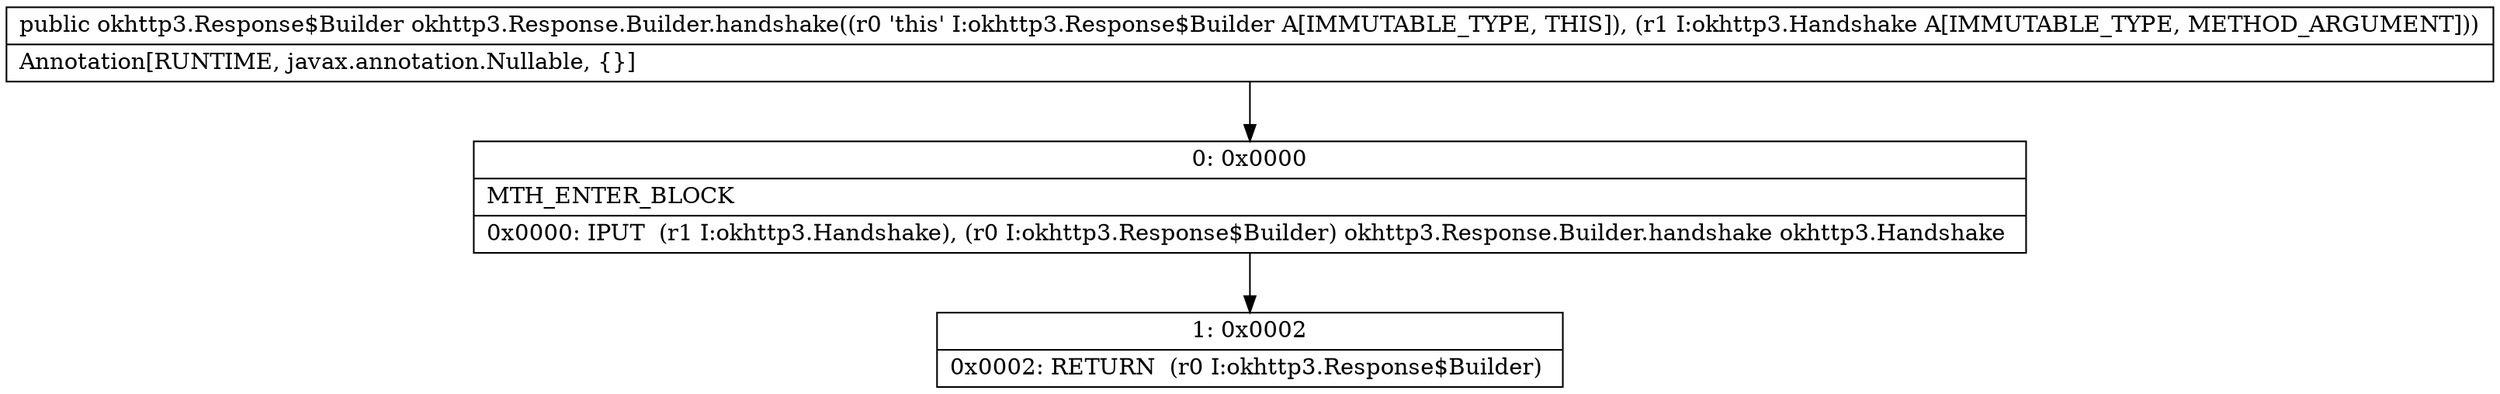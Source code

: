 digraph "CFG forokhttp3.Response.Builder.handshake(Lokhttp3\/Handshake;)Lokhttp3\/Response$Builder;" {
Node_0 [shape=record,label="{0\:\ 0x0000|MTH_ENTER_BLOCK\l|0x0000: IPUT  (r1 I:okhttp3.Handshake), (r0 I:okhttp3.Response$Builder) okhttp3.Response.Builder.handshake okhttp3.Handshake \l}"];
Node_1 [shape=record,label="{1\:\ 0x0002|0x0002: RETURN  (r0 I:okhttp3.Response$Builder) \l}"];
MethodNode[shape=record,label="{public okhttp3.Response$Builder okhttp3.Response.Builder.handshake((r0 'this' I:okhttp3.Response$Builder A[IMMUTABLE_TYPE, THIS]), (r1 I:okhttp3.Handshake A[IMMUTABLE_TYPE, METHOD_ARGUMENT]))  | Annotation[RUNTIME, javax.annotation.Nullable, \{\}]\l}"];
MethodNode -> Node_0;
Node_0 -> Node_1;
}

